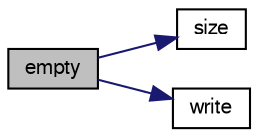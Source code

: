 digraph "empty"
{
  bgcolor="transparent";
  edge [fontname="FreeSans",fontsize="10",labelfontname="FreeSans",labelfontsize="10"];
  node [fontname="FreeSans",fontsize="10",shape=record];
  rankdir="LR";
  Node158 [label="empty",height=0.2,width=0.4,color="black", fillcolor="grey75", style="filled", fontcolor="black"];
  Node158 -> Node159 [color="midnightblue",fontsize="10",style="solid",fontname="FreeSans"];
  Node159 [label="size",height=0.2,width=0.4,color="black",URL="$a26310.html#ab50b1cdd1f8dfe0339e7a91f64934c7a"];
  Node158 -> Node160 [color="midnightblue",fontsize="10",style="solid",fontname="FreeSans"];
  Node160 [label="write",height=0.2,width=0.4,color="black",URL="$a26310.html#a0f9d681a986a826fac5aed521d41e3b6"];
}
